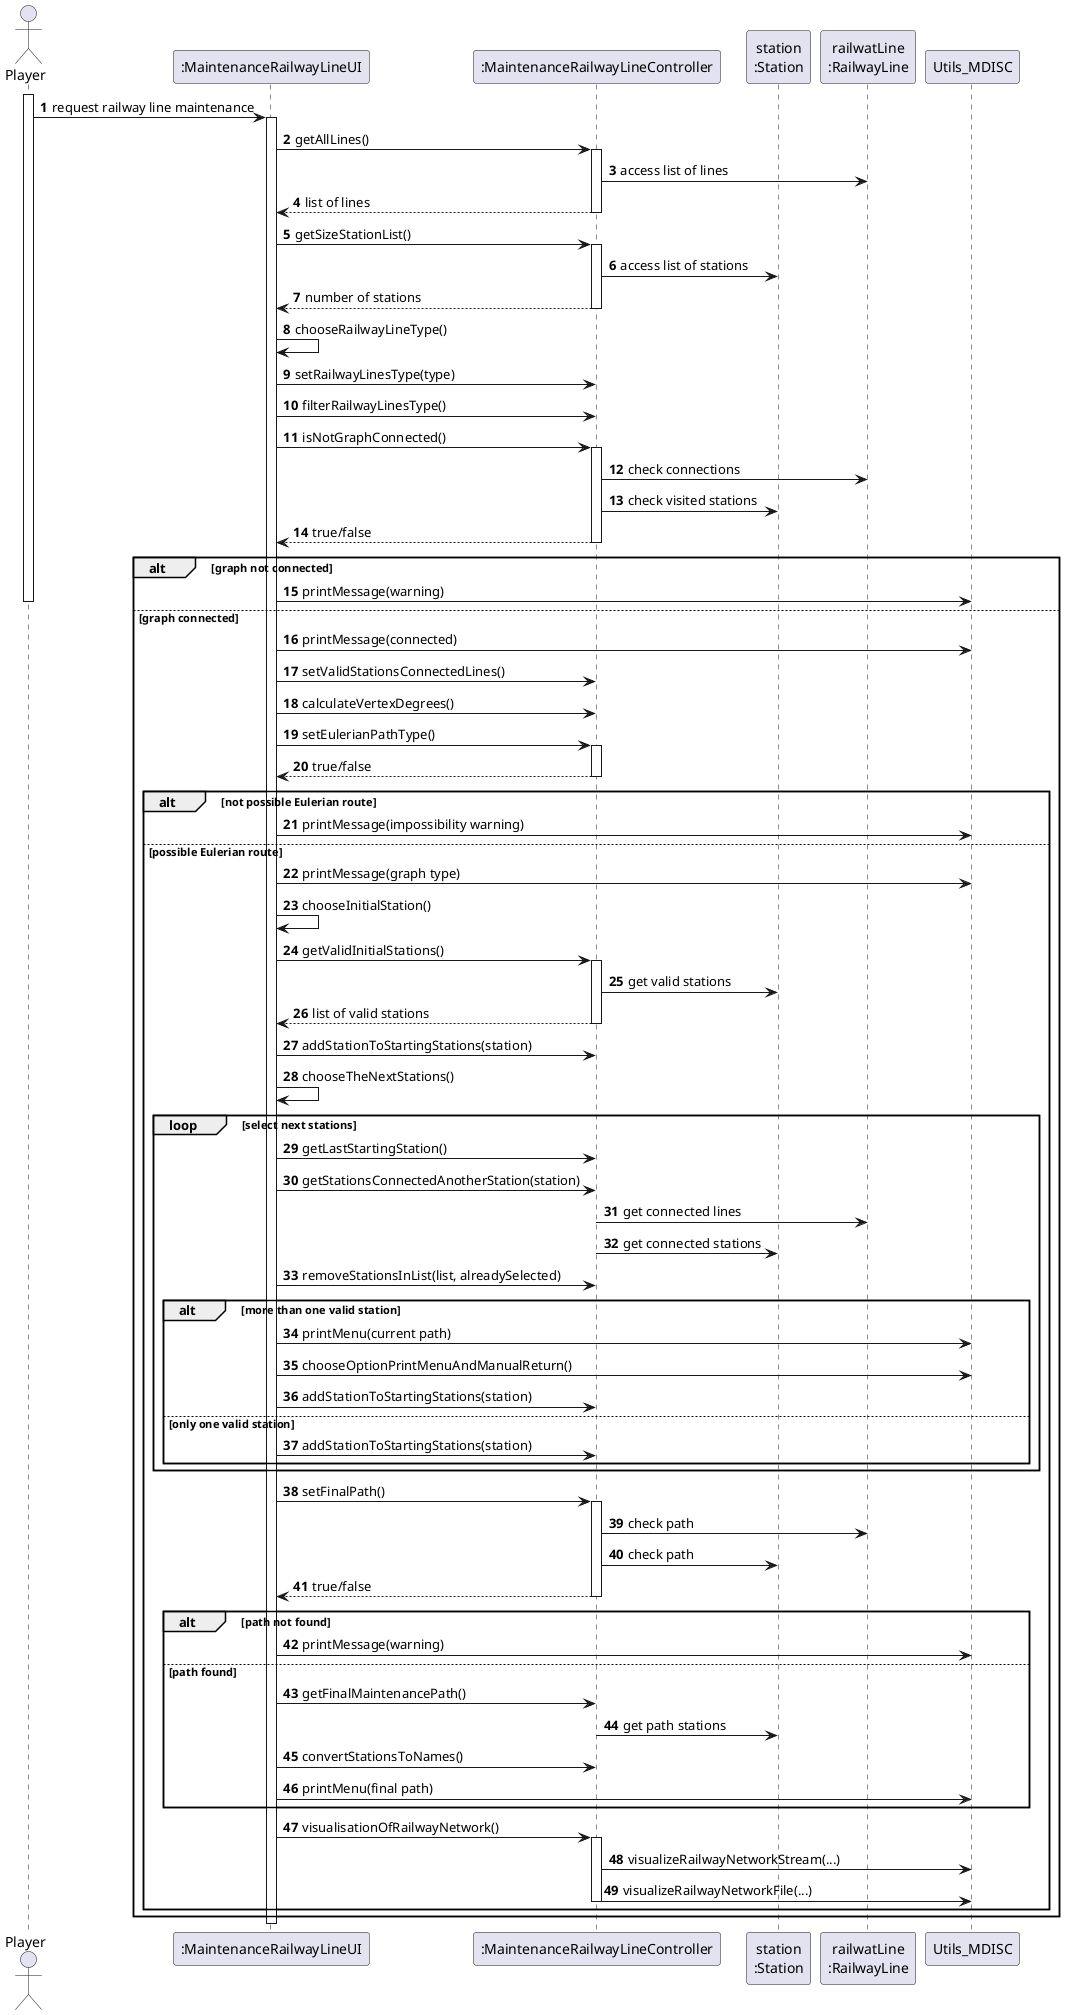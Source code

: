 @startuml

skinparam packageStyle rectangle
skinparam shadowing false

autonumber

actor "Player" as PLAYER
participant ":MaintenanceRailwayLineUI" as UI
participant ":MaintenanceRailwayLineController" as CTRL
participant "station\n:Station" as STATION
participant "railwatLine\n:RailwayLine" as RAILWAYLINE
participant "Utils_MDISC" as UTILS

activate PLAYER
    PLAYER -> UI : request railway line maintenance
    activate UI

        UI -> CTRL : getAllLines()
        activate CTRL
            CTRL -> RAILWAYLINE : access list of lines
            CTRL --> UI : list of lines
        deactivate CTRL

        UI -> CTRL : getSizeStationList()
        activate CTRL
            CTRL -> STATION : access list of stations
            CTRL --> UI : number of stations
        deactivate CTRL

        UI -> UI : chooseRailwayLineType()
        UI -> CTRL : setRailwayLinesType(type)
        UI -> CTRL : filterRailwayLinesType()

        UI -> CTRL : isNotGraphConnected()
        activate CTRL
            CTRL -> RAILWAYLINE : check connections
            CTRL -> STATION : check visited stations
            CTRL --> UI : true/false
        deactivate CTRL

        alt graph not connected
            UI -> UTILS : printMessage(warning)
            deactivate PLAYER
        else graph connected
            UI -> UTILS : printMessage(connected)
            UI -> CTRL : setValidStationsConnectedLines()
            UI -> CTRL : calculateVertexDegrees()
            UI -> CTRL : setEulerianPathType()
            activate CTRL
                CTRL --> UI : true/false
            deactivate CTRL

            alt not possible Eulerian route
                UI -> UTILS : printMessage(impossibility warning)
            else possible Eulerian route
                UI -> UTILS : printMessage(graph type)
                UI -> UI : chooseInitialStation()
                UI -> CTRL : getValidInitialStations()
                activate CTRL
                    CTRL -> STATION : get valid stations
                    CTRL --> UI : list of valid stations
                deactivate CTRL

                UI -> CTRL : addStationToStartingStations(station)
                UI -> UI : chooseTheNextStations()
                loop select next stations
                    UI -> CTRL : getLastStartingStation()
                    UI -> CTRL : getStationsConnectedAnotherStation(station)
                    CTRL -> RAILWAYLINE : get connected lines
                    CTRL -> STATION : get connected stations
                    UI -> CTRL : removeStationsInList(list, alreadySelected)
                    alt more than one valid station
                        UI -> UTILS : printMenu(current path)
                        UI -> UTILS : chooseOptionPrintMenuAndManualReturn()
                        UI -> CTRL : addStationToStartingStations(station)
                    else only one valid station
                        UI -> CTRL : addStationToStartingStations(station)
                    end
                end

                UI -> CTRL : setFinalPath()
                activate CTRL
                    CTRL -> RAILWAYLINE : check path
                    CTRL -> STATION : check path
                    CTRL --> UI : true/false
                deactivate CTRL

                alt path not found
                    UI -> UTILS : printMessage(warning)
                else path found
                    UI -> CTRL : getFinalMaintenancePath()
                    CTRL -> STATION : get path stations
                    UI -> CTRL : convertStationsToNames()
                    UI -> UTILS : printMenu(final path)
                end

                UI -> CTRL : visualisationOfRailwayNetwork()
                activate CTRL
                    CTRL -> UTILS : visualizeRailwayNetworkStream(...)
                    CTRL -> UTILS : visualizeRailwayNetworkFile(...)
                deactivate CTRL
            end
        end
    deactivate UI
deactivate PLAYER

@enduml